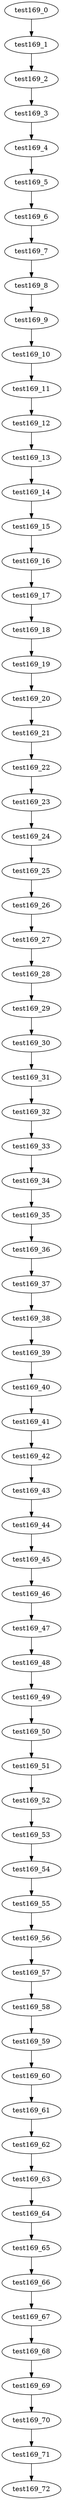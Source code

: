 digraph G {
test169_0->test169_1;
test169_1->test169_2;
test169_2->test169_3;
test169_3->test169_4;
test169_4->test169_5;
test169_5->test169_6;
test169_6->test169_7;
test169_7->test169_8;
test169_8->test169_9;
test169_9->test169_10;
test169_10->test169_11;
test169_11->test169_12;
test169_12->test169_13;
test169_13->test169_14;
test169_14->test169_15;
test169_15->test169_16;
test169_16->test169_17;
test169_17->test169_18;
test169_18->test169_19;
test169_19->test169_20;
test169_20->test169_21;
test169_21->test169_22;
test169_22->test169_23;
test169_23->test169_24;
test169_24->test169_25;
test169_25->test169_26;
test169_26->test169_27;
test169_27->test169_28;
test169_28->test169_29;
test169_29->test169_30;
test169_30->test169_31;
test169_31->test169_32;
test169_32->test169_33;
test169_33->test169_34;
test169_34->test169_35;
test169_35->test169_36;
test169_36->test169_37;
test169_37->test169_38;
test169_38->test169_39;
test169_39->test169_40;
test169_40->test169_41;
test169_41->test169_42;
test169_42->test169_43;
test169_43->test169_44;
test169_44->test169_45;
test169_45->test169_46;
test169_46->test169_47;
test169_47->test169_48;
test169_48->test169_49;
test169_49->test169_50;
test169_50->test169_51;
test169_51->test169_52;
test169_52->test169_53;
test169_53->test169_54;
test169_54->test169_55;
test169_55->test169_56;
test169_56->test169_57;
test169_57->test169_58;
test169_58->test169_59;
test169_59->test169_60;
test169_60->test169_61;
test169_61->test169_62;
test169_62->test169_63;
test169_63->test169_64;
test169_64->test169_65;
test169_65->test169_66;
test169_66->test169_67;
test169_67->test169_68;
test169_68->test169_69;
test169_69->test169_70;
test169_70->test169_71;
test169_71->test169_72;

}
